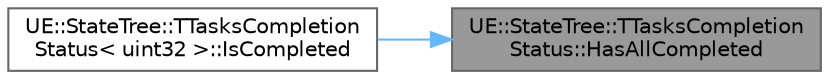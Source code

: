 digraph "UE::StateTree::TTasksCompletionStatus::HasAllCompleted"
{
 // INTERACTIVE_SVG=YES
 // LATEX_PDF_SIZE
  bgcolor="transparent";
  edge [fontname=Helvetica,fontsize=10,labelfontname=Helvetica,labelfontsize=10];
  node [fontname=Helvetica,fontsize=10,shape=box,height=0.2,width=0.4];
  rankdir="RL";
  Node1 [id="Node000001",label="UE::StateTree::TTasksCompletion\lStatus::HasAllCompleted",height=0.2,width=0.4,color="gray40", fillcolor="grey60", style="filled", fontcolor="black",tooltip=" "];
  Node1 -> Node2 [id="edge1_Node000001_Node000002",dir="back",color="steelblue1",style="solid",tooltip=" "];
  Node2 [id="Node000002",label="UE::StateTree::TTasksCompletion\lStatus\< uint32 \>::IsCompleted",height=0.2,width=0.4,color="grey40", fillcolor="white", style="filled",URL="$db/dff/structUE_1_1StateTree_1_1TTasksCompletionStatus.html#abf50fe6df58fc77a174ec0f6d8c417e1",tooltip=" "];
}
